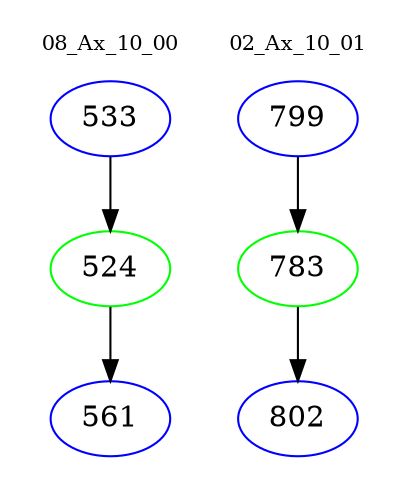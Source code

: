 digraph{
subgraph cluster_0 {
color = white
label = "08_Ax_10_00";
fontsize=10;
T0_533 [label="533", color="blue"]
T0_533 -> T0_524 [color="black"]
T0_524 [label="524", color="green"]
T0_524 -> T0_561 [color="black"]
T0_561 [label="561", color="blue"]
}
subgraph cluster_1 {
color = white
label = "02_Ax_10_01";
fontsize=10;
T1_799 [label="799", color="blue"]
T1_799 -> T1_783 [color="black"]
T1_783 [label="783", color="green"]
T1_783 -> T1_802 [color="black"]
T1_802 [label="802", color="blue"]
}
}
